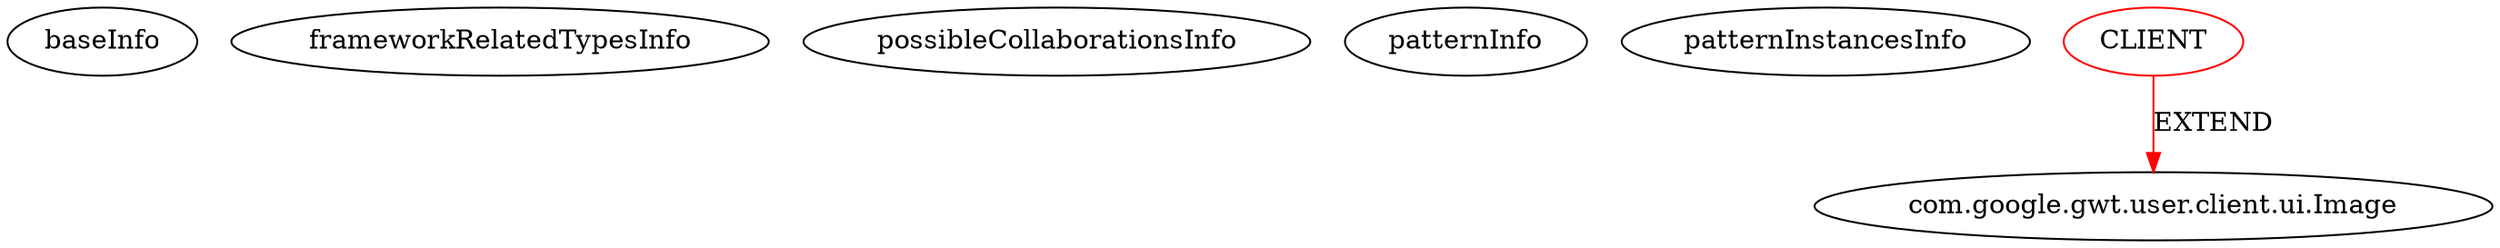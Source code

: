 digraph {
baseInfo[graphId=165,category="pattern",isAnonymous=false,possibleRelation=false]
frameworkRelatedTypesInfo[0="com.google.gwt.user.client.ui.Image"]
possibleCollaborationsInfo[]
patternInfo[frequency=21.0,patternRootClient=0]
patternInstancesInfo[0="dapicard-gwt-surface~/dapicard-gwt-surface/gwt-surface-master/gwt-surface/src/main/java/com/axeiya/gwt/surface/client/widget/Separator.java~Separator~1268",1="MainMain-ChatCafeine~/MainMain-ChatCafeine/ChatCafeine-master/ChatCafeine/src/sources/client/vue/coffeeRoom/VueSalle.java~SiegeButtonModo~248",2="aramk-mechanix~/aramk-mechanix/mechanix-master/src/au/edu/unimelb/csse/smd/mechanix/client/stage/TestDuck.java~TestDuck~706",3="aramk-mechanix~/aramk-mechanix/mechanix-master/src/au/edu/unimelb/csse/smd/mechanix/client/stage/TestRabbit.java~TestRabbit~709",4="MainMain-ChatCafeine~/MainMain-ChatCafeine/ChatCafeine-master/ChatCafeine/src/sources/client/vue/coffeeRoom/VueSalle.java~SortieButton~256",5="aramk-mechanix~/aramk-mechanix/mechanix-master/src/au/edu/unimelb/csse/smd/mechanix/client/stage/Fan.java~Fan~717",6="aramk-mechanix~/aramk-mechanix/mechanix-master/src/au/edu/unimelb/csse/smd/mechanix/client/stage/ConveyorBelt.java~ConveyorBelt~710",7="vlapan-PhotoBank~/vlapan-PhotoBank/PhotoBank-master/src/com/vlapan/gwt/photobank/client/ui/selector/ActionWidget.java~ActionWidget~4631",8="aramk-mechanix~/aramk-mechanix/mechanix-master/src/au/edu/unimelb/csse/smd/mechanix/client/util/text/DelayedLoadImage.java~DelayedLoadImage~722",9="aramk-mechanix~/aramk-mechanix/mechanix-master/src/au/edu/unimelb/csse/smd/mechanix/client/stage/DynamicMachine.java~DynamicMachine~708",10="aramk-mechanix~/aramk-mechanix/mechanix-master/src/au/edu/unimelb/csse/smd/mechanix/client/stage/Spring.java~Spring~713",11="hmiguellima-ugat~/hmiguellima-ugat/ugat-master/src/org/ucp/gwt/widgets/table/TableSorterModel.java~Arrow~3040",12="Duke-H--DDOPlanner~/Duke-H--DDOPlanner/DDOPlanner-master/DDOPlanner/src/com/ddoplanner/tree/PrestigeTitle.java~PrestigeTitle~150",13="MainMain-ChatCafeine~/MainMain-ChatCafeine/ChatCafeine-master/ChatCafeine/src/sources/client/vue/coffeeRoom/VueSalle.java~SiegeButton~244",14="nextinterfaces-next~/nextinterfaces-next/next-master/src/next/i/view/widgets/XImage.java~XImage~4206",15="MainMain-ChatCafeine~/MainMain-ChatCafeine/ChatCafeine-master/ChatCafeine/src/sources/client/vue/coffeeRoom/VueSalle.java~DecoButton~260",16="lambourg-WebGallery~/lambourg-WebGallery/WebGallery-master/client/src/com/lambourg/webgallery/client/widgets/Image.java~Image~3583",17="aramk-mechanix~/aramk-mechanix/mechanix-master/src/au/edu/unimelb/csse/smd/mechanix/client/stage/Box.java~Box~705",18="aramk-mechanix~/aramk-mechanix/mechanix-master/src/au/edu/unimelb/csse/smd/mechanix/client/stage/Lift.java~Lift~712",19="aramk-mechanix~/aramk-mechanix/mechanix-master/src/au/edu/unimelb/csse/smd/mechanix/client/stage/Platform.java~Platform~711",20="MainMain-ChatCafeine~/MainMain-ChatCafeine/ChatCafeine-master/ChatCafeine/src/sources/client/vue/coffeeRoom/VueSalle.java~CafeButton~252"]
1[label="com.google.gwt.user.client.ui.Image",vertexType="FRAMEWORK_CLASS_TYPE",isFrameworkType=false]
0[label="CLIENT",vertexType="ROOT_CLIENT_CLASS_DECLARATION",isFrameworkType=false,color=red]
0->1[label="EXTEND",color=red]
}
